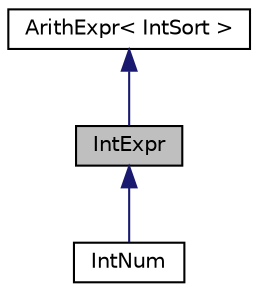 digraph "IntExpr"
{
  edge [fontname="Helvetica",fontsize="10",labelfontname="Helvetica",labelfontsize="10"];
  node [fontname="Helvetica",fontsize="10",shape=record];
  Node0 [label="IntExpr",height=0.2,width=0.4,color="black", fillcolor="grey75", style="filled", fontcolor="black"];
  Node1 -> Node0 [dir="back",color="midnightblue",fontsize="10",style="solid",fontname="Helvetica"];
  Node1 [label="ArithExpr\< IntSort \>",height=0.2,width=0.4,color="black", fillcolor="white", style="filled",URL="$classcom_1_1microsoft_1_1z3_1_1_arith_expr.html"];
  Node0 -> Node2 [dir="back",color="midnightblue",fontsize="10",style="solid",fontname="Helvetica"];
  Node2 [label="IntNum",height=0.2,width=0.4,color="black", fillcolor="white", style="filled",URL="$classcom_1_1microsoft_1_1z3_1_1_int_num.html"];
}
